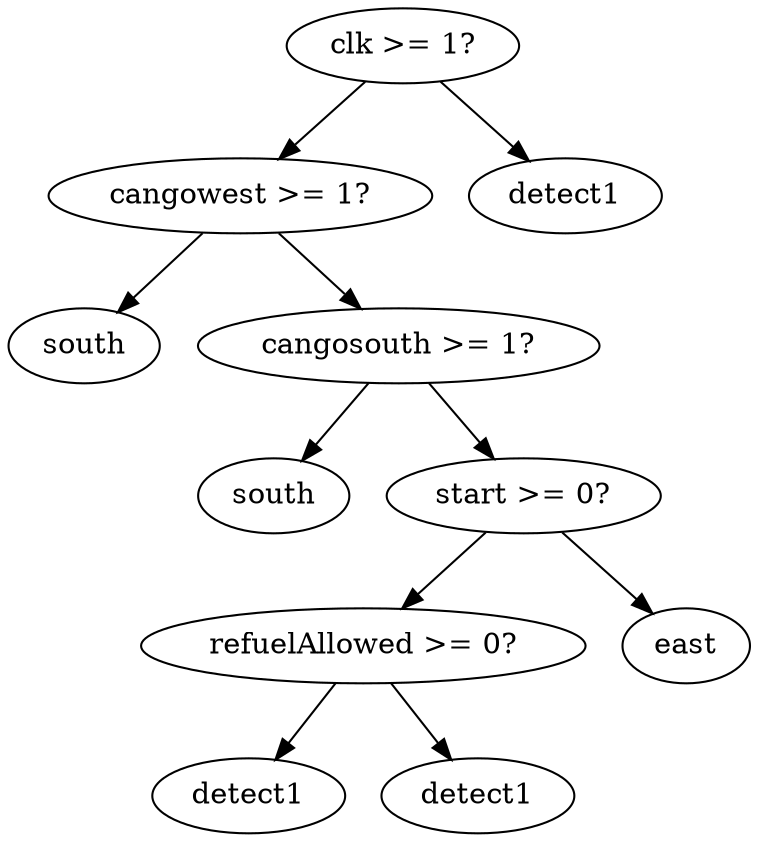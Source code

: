 digraph tree {
    "0x0" [label="clk >= 1?"];
    "0x1" [label="cangowest >= 1?"];
    "0x2" [label="south"];
    "0x3" [label="cangosouth >= 1?"];
    "0x4" [label="south"];
    "0x5" [label="start >= 0?"];
    "0x6" [label="refuelAllowed >= 0?"];
    "0x7" [label="detect1"];
    "0x8" [label="detect1"];
    "0x9" [label="east"];
    "0xa" [label="detect1"];
    "0x0" -> "0x1";
    "0x0" -> "0xa";
    "0x1" -> "0x2";
    "0x1" -> "0x3";
    "0x3" -> "0x4";
    "0x3" -> "0x5";
    "0x5" -> "0x6";
    "0x5" -> "0x9";
    "0x6" -> "0x7";
    "0x6" -> "0x8";
}
